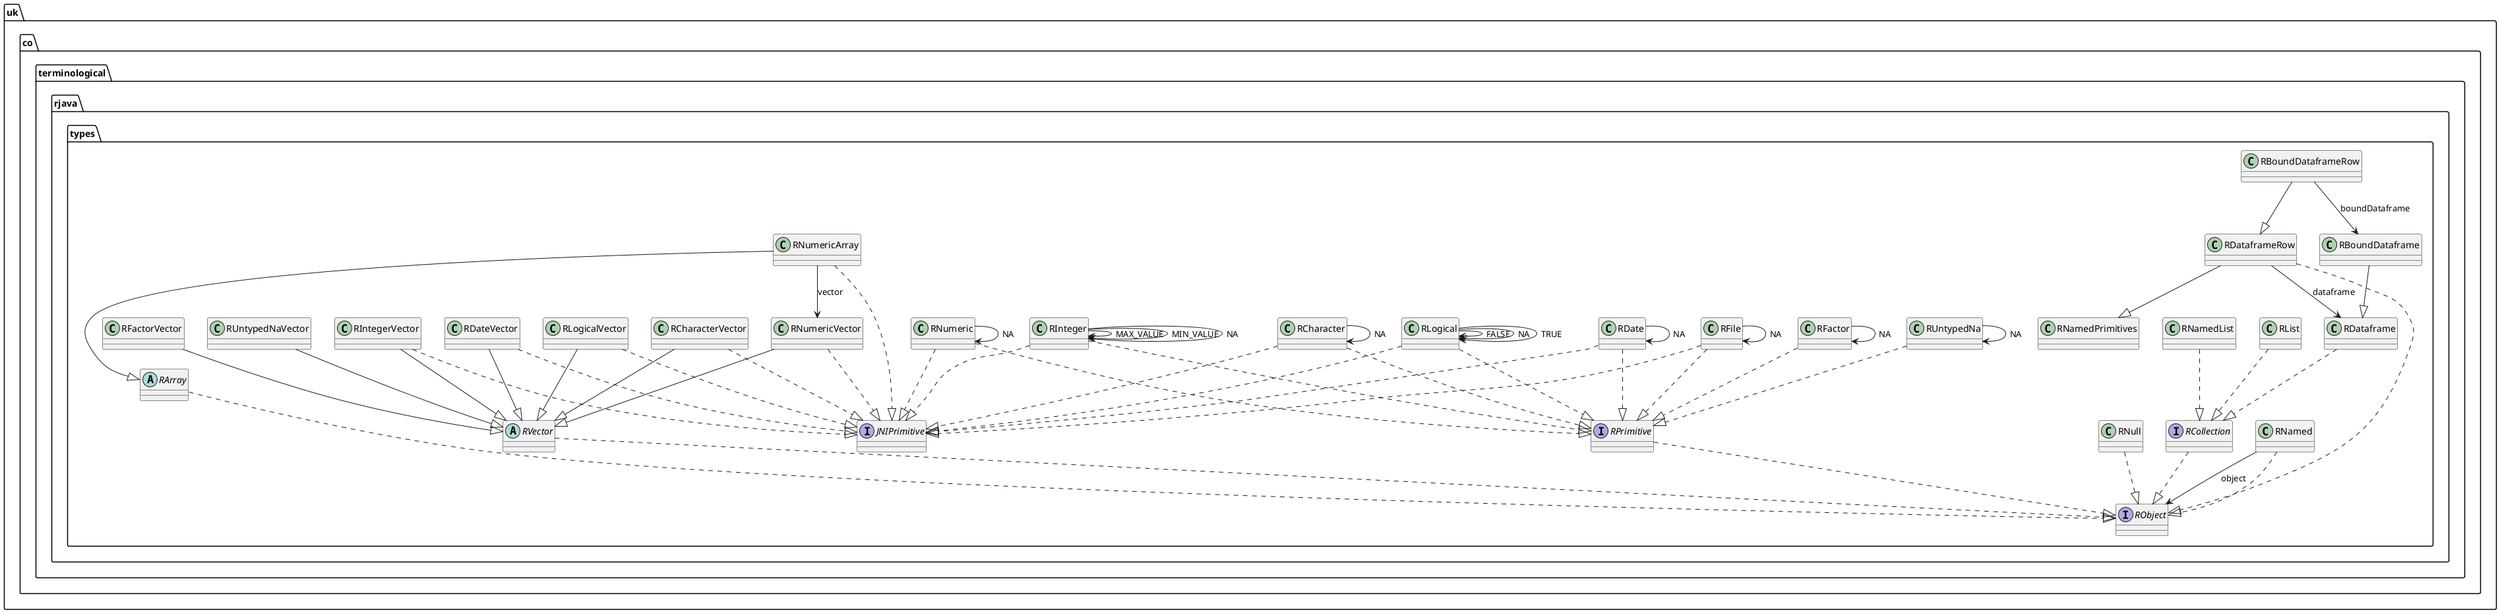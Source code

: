 @startuml

interface uk.co.terminological.rjava.types.JNIPrimitive {
}


abstract class uk.co.terminological.rjava.types.RArray {
}


class uk.co.terminological.rjava.types.RBoundDataframe {
}


class uk.co.terminological.rjava.types.RBoundDataframeRow {
}


class uk.co.terminological.rjava.types.RCharacter {
}


class uk.co.terminological.rjava.types.RCharacterVector {
}


interface uk.co.terminological.rjava.types.RCollection {
}


class uk.co.terminological.rjava.types.RDataframe {
}


class uk.co.terminological.rjava.types.RDataframeRow {
}


class uk.co.terminological.rjava.types.RDate {
}


class uk.co.terminological.rjava.types.RDateVector {
}


class uk.co.terminological.rjava.types.RFactor {
}


class uk.co.terminological.rjava.types.RFactorVector {
}


class uk.co.terminological.rjava.types.RFile {
}


class uk.co.terminological.rjava.types.RInteger {
}


class uk.co.terminological.rjava.types.RIntegerVector {
}


class uk.co.terminological.rjava.types.RList {
}


class uk.co.terminological.rjava.types.RLogical {
}


class uk.co.terminological.rjava.types.RLogicalVector {
}


class uk.co.terminological.rjava.types.RNamed {
}


class uk.co.terminological.rjava.types.RNamedList {
}


class uk.co.terminological.rjava.types.RNamedPrimitives {
}


class uk.co.terminological.rjava.types.RNull {
}


class uk.co.terminological.rjava.types.RNumeric {
}


class uk.co.terminological.rjava.types.RNumericArray {
}


class uk.co.terminological.rjava.types.RNumericVector {
}


interface uk.co.terminological.rjava.types.RObject {
}


interface uk.co.terminological.rjava.types.RPrimitive {
}


class uk.co.terminological.rjava.types.RUntypedNa {
}


class uk.co.terminological.rjava.types.RUntypedNaVector {
}


abstract class uk.co.terminological.rjava.types.RVector {
}




uk.co.terminological.rjava.types.RArray ..|>  uk.co.terminological.rjava.types.RObject
uk.co.terminological.rjava.types.RBoundDataframe --|>  uk.co.terminological.rjava.types.RDataframe
uk.co.terminological.rjava.types.RBoundDataframeRow -->  uk.co.terminological.rjava.types.RBoundDataframe : boundDataframe
uk.co.terminological.rjava.types.RBoundDataframeRow --|>  uk.co.terminological.rjava.types.RDataframeRow
uk.co.terminological.rjava.types.RCharacter -->  uk.co.terminological.rjava.types.RCharacter : NA
uk.co.terminological.rjava.types.RCharacter ..|>  uk.co.terminological.rjava.types.JNIPrimitive
uk.co.terminological.rjava.types.RCharacter ..|>  uk.co.terminological.rjava.types.RPrimitive
uk.co.terminological.rjava.types.RCharacterVector --|>  uk.co.terminological.rjava.types.RVector
uk.co.terminological.rjava.types.RCharacterVector ..|>  uk.co.terminological.rjava.types.JNIPrimitive
uk.co.terminological.rjava.types.RCollection ..|>  uk.co.terminological.rjava.types.RObject
uk.co.terminological.rjava.types.RDataframe ..|>  uk.co.terminological.rjava.types.RCollection
uk.co.terminological.rjava.types.RDataframeRow -->  uk.co.terminological.rjava.types.RDataframe : dataframe
uk.co.terminological.rjava.types.RDataframeRow --|>  uk.co.terminological.rjava.types.RNamedPrimitives
uk.co.terminological.rjava.types.RDataframeRow ..|>  uk.co.terminological.rjava.types.RObject
uk.co.terminological.rjava.types.RDate -->  uk.co.terminological.rjava.types.RDate : NA
uk.co.terminological.rjava.types.RDate ..|>  uk.co.terminological.rjava.types.JNIPrimitive
uk.co.terminological.rjava.types.RDate ..|>  uk.co.terminological.rjava.types.RPrimitive
uk.co.terminological.rjava.types.RDateVector --|>  uk.co.terminological.rjava.types.RVector
uk.co.terminological.rjava.types.RDateVector ..|>  uk.co.terminological.rjava.types.JNIPrimitive
uk.co.terminological.rjava.types.RFactor -->  uk.co.terminological.rjava.types.RFactor : NA
uk.co.terminological.rjava.types.RFactor ..|>  uk.co.terminological.rjava.types.RPrimitive
uk.co.terminological.rjava.types.RFactorVector --|>  uk.co.terminological.rjava.types.RVector
uk.co.terminological.rjava.types.RFile -->  uk.co.terminological.rjava.types.RFile : NA
uk.co.terminological.rjava.types.RFile ..|>  uk.co.terminological.rjava.types.JNIPrimitive
uk.co.terminological.rjava.types.RFile ..|>  uk.co.terminological.rjava.types.RPrimitive
uk.co.terminological.rjava.types.RInteger -->  uk.co.terminological.rjava.types.RInteger : MAX_VALUE
uk.co.terminological.rjava.types.RInteger -->  uk.co.terminological.rjava.types.RInteger : MIN_VALUE
uk.co.terminological.rjava.types.RInteger -->  uk.co.terminological.rjava.types.RInteger : NA
uk.co.terminological.rjava.types.RInteger ..|>  uk.co.terminological.rjava.types.JNIPrimitive
uk.co.terminological.rjava.types.RInteger ..|>  uk.co.terminological.rjava.types.RPrimitive
uk.co.terminological.rjava.types.RIntegerVector --|>  uk.co.terminological.rjava.types.RVector
uk.co.terminological.rjava.types.RIntegerVector ..|>  uk.co.terminological.rjava.types.JNIPrimitive
uk.co.terminological.rjava.types.RList ..|>  uk.co.terminological.rjava.types.RCollection
uk.co.terminological.rjava.types.RLogical -->  uk.co.terminological.rjava.types.RLogical : FALSE
uk.co.terminological.rjava.types.RLogical -->  uk.co.terminological.rjava.types.RLogical : NA
uk.co.terminological.rjava.types.RLogical -->  uk.co.terminological.rjava.types.RLogical : TRUE
uk.co.terminological.rjava.types.RLogical ..|>  uk.co.terminological.rjava.types.JNIPrimitive
uk.co.terminological.rjava.types.RLogical ..|>  uk.co.terminological.rjava.types.RPrimitive
uk.co.terminological.rjava.types.RLogicalVector --|>  uk.co.terminological.rjava.types.RVector
uk.co.terminological.rjava.types.RLogicalVector ..|>  uk.co.terminological.rjava.types.JNIPrimitive
uk.co.terminological.rjava.types.RNamed -->  uk.co.terminological.rjava.types.RObject : object
uk.co.terminological.rjava.types.RNamed ..|>  uk.co.terminological.rjava.types.RObject
uk.co.terminological.rjava.types.RNamedList ..|>  uk.co.terminological.rjava.types.RCollection
uk.co.terminological.rjava.types.RNull ..|>  uk.co.terminological.rjava.types.RObject
uk.co.terminological.rjava.types.RNumeric -->  uk.co.terminological.rjava.types.RNumeric : NA
uk.co.terminological.rjava.types.RNumeric ..|>  uk.co.terminological.rjava.types.JNIPrimitive
uk.co.terminological.rjava.types.RNumeric ..|>  uk.co.terminological.rjava.types.RPrimitive
uk.co.terminological.rjava.types.RNumericArray -->  uk.co.terminological.rjava.types.RNumericVector : vector
uk.co.terminological.rjava.types.RNumericArray --|>  uk.co.terminological.rjava.types.RArray
uk.co.terminological.rjava.types.RNumericArray ..|>  uk.co.terminological.rjava.types.JNIPrimitive
uk.co.terminological.rjava.types.RNumericVector --|>  uk.co.terminological.rjava.types.RVector
uk.co.terminological.rjava.types.RNumericVector ..|>  uk.co.terminological.rjava.types.JNIPrimitive
uk.co.terminological.rjava.types.RPrimitive ..|>  uk.co.terminological.rjava.types.RObject
uk.co.terminological.rjava.types.RUntypedNa -->  uk.co.terminological.rjava.types.RUntypedNa : NA
uk.co.terminological.rjava.types.RUntypedNa ..|>  uk.co.terminological.rjava.types.RPrimitive
uk.co.terminological.rjava.types.RUntypedNaVector --|>  uk.co.terminological.rjava.types.RVector
uk.co.terminological.rjava.types.RVector ..|>  uk.co.terminological.rjava.types.RObject


@enduml